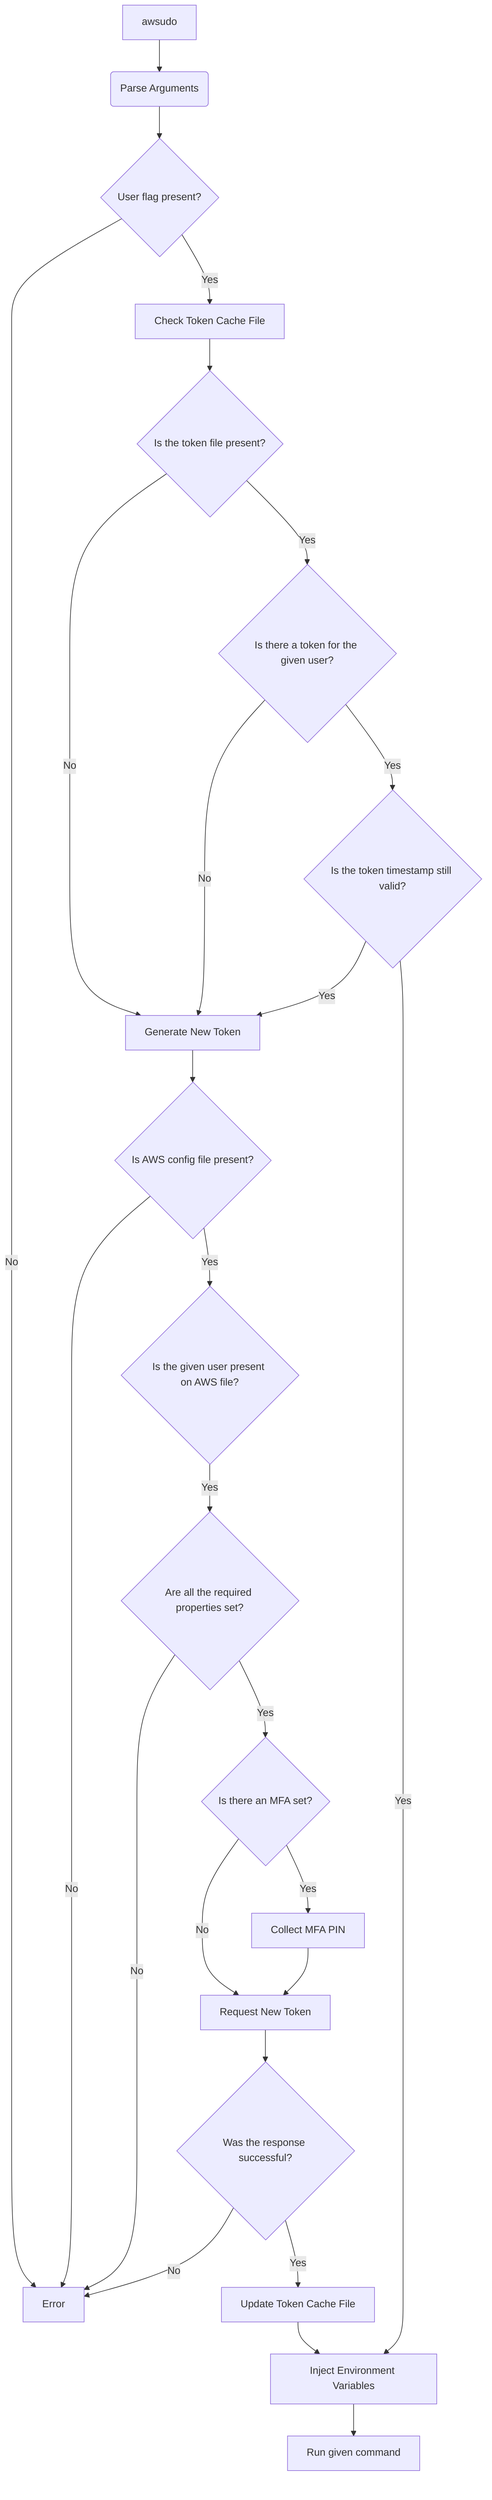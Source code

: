 graph TD
  error[Error]
  check_token[Check Token Cache File]
  generate_token[Generate New Token]
  request_new_token[Request New Token]
  collect_mfa_pin[Collect MFA PIN]
  update_token_cache[Update Token Cache File]
  inject_env[Inject Environment Variables]
  run_command[Run given command]
  main[awsudo] --> cli_parser(Parse Arguments)
  cli_parser --> user_validation{User flag present?}
  user_validation -->|No| error
  user_validation -->|Yes| check_token
  check_token --> token_file_validation{Is the token file present?}
  token_file_validation -->|No| generate_token
  token_file_validation -->|Yes| token_file_user_validation{Is there a token for the given user?}
  token_file_user_validation -->|No| generate_token
  token_file_user_validation -->|Yes| token_file_timestamp_validation{Is the token timestamp still valid?}
  token_file_timestamp_validation -->|Yes| generate_token
  token_file_timestamp_validation -->|Yes| inject_env
  inject_env --> run_command
  generate_token --> aws_file_present{Is AWS config file present?}
  aws_file_present -->|No| error
  aws_file_present -->|Yes| aws_file_user{Is the given user present on AWS file?}
  aws_file_user -->|Yes| aws_file_user_properties{Are all the required properties set?}
  aws_file_user_properties --> |No| error
  aws_file_user_properties --> |Yes| aws_file_user_mfa{Is there an MFA set?}
  aws_file_user_mfa -->|No| request_new_token
  aws_file_user_mfa -->|Yes| collect_mfa_pin
  collect_mfa_pin --> request_new_token
  request_new_token --> request_new_token_response{Was the response successful?}
  request_new_token_response -->|No| error
  request_new_token_response -->|Yes| update_token_cache
  update_token_cache --> inject_env